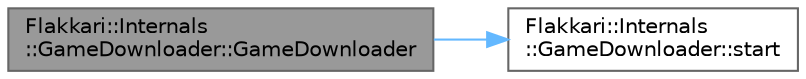 digraph "Flakkari::Internals::GameDownloader::GameDownloader"
{
 // LATEX_PDF_SIZE
  bgcolor="transparent";
  edge [fontname=Helvetica,fontsize=10,labelfontname=Helvetica,labelfontsize=10];
  node [fontname=Helvetica,fontsize=10,shape=box,height=0.2,width=0.4];
  rankdir="LR";
  Node1 [id="Node000001",label="Flakkari::Internals\l::GameDownloader::GameDownloader",height=0.2,width=0.4,color="gray40", fillcolor="grey60", style="filled", fontcolor="black",tooltip="Construct a new Game Downloader object."];
  Node1 -> Node2 [id="edge1_Node000001_Node000002",color="steelblue1",style="solid",tooltip=" "];
  Node2 [id="Node000002",label="Flakkari::Internals\l::GameDownloader::start",height=0.2,width=0.4,color="grey40", fillcolor="white", style="filled",URL="$db/d51/classFlakkari_1_1Internals_1_1GameDownloader.html#a8f9bd177d4ea7145bfb2a78ef20dedeb",tooltip="Start the Game Downloader."];
}
